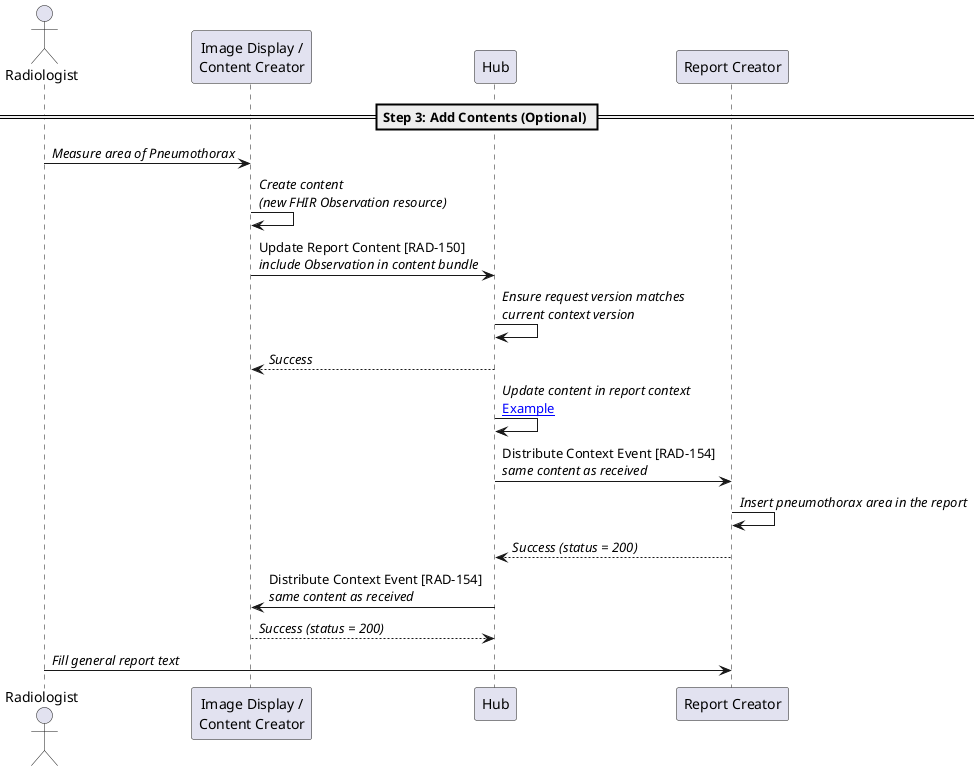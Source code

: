 @startuml

actor Radiologist as User
participant "Image Display /\nContent Creator" as PACS
participant "Hub" as Hub
participant "Report Creator" as Report

== Step 3: Add Contents (Optional) ==

User->PACS: //Measure area of Pneumothorax//

PACS->PACS: //Create content//\n//(new FHIR Observation resource)//

PACS->Hub: Update Report Content [RAD-150]\n//include Observation in content bundle//
Hub->Hub: //Ensure request version matches//\n//current context version//
Hub-->PACS: //Success//
Hub->Hub: //Update content in report context//\n[[update_study_with_measurement.html#available-context-and-content-in-hub Example]]
Hub->Report: Distribute Context Event [RAD-154]\n//same content as received//
Report->Report: //Insert pneumothorax area in the report//
Report-->Hub: //Success (status = 200)//
Hub->PACS: Distribute Context Event [RAD-154]\n//same content as received//
PACS-->Hub: //Success (status = 200)//

User->Report: //Fill general report text//

@enduml
